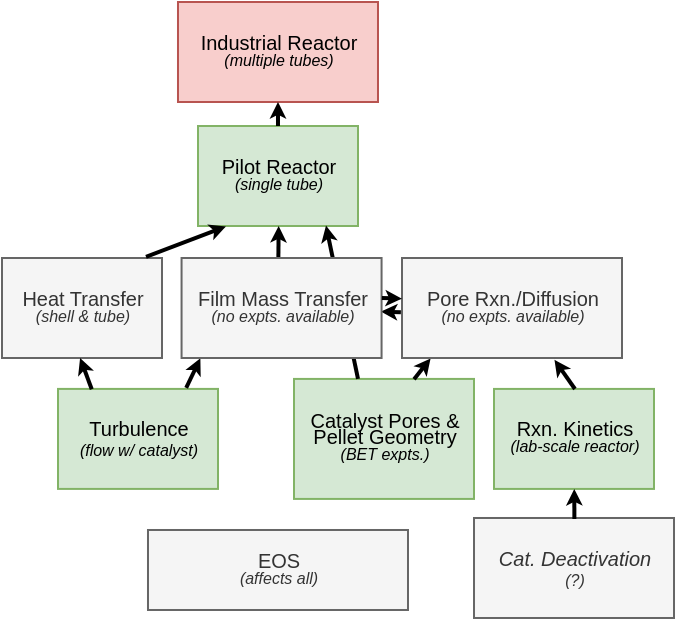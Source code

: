 <mxfile version="20.6.1" type="device"><diagram id="sHpk6E1ZdoUvS5gI-IH9" name="Page-1"><mxGraphModel dx="342" dy="444" grid="1" gridSize="10" guides="1" tooltips="1" connect="1" arrows="1" fold="1" page="1" pageScale="1" pageWidth="450" pageHeight="400" math="0" shadow="0"><root><mxCell id="0"/><mxCell id="1" parent="0"/><mxCell id="ZpmyUxB6wWZer8FcVq3Q-25" value="&lt;p style=&quot;line-height: 0.8; font-size: 10px;&quot;&gt;&lt;i&gt;Cat. Deactivation&lt;/i&gt;&lt;font style=&quot;font-size: 10px;&quot;&gt;&lt;i style=&quot;font-size: 10px; line-height: 1;&quot;&gt;&lt;br style=&quot;font-size: 10px;&quot;&gt;&lt;font style=&quot;font-size: 8px;&quot;&gt;(?)&lt;/font&gt;&lt;/i&gt;&lt;/font&gt;&lt;/p&gt;" style="text;html=1;align=center;verticalAlign=middle;resizable=0;points=[];autosize=1;strokeColor=#666666;fillColor=#f5f5f5;spacing=0;fontColor=#333333;fontSize=10;" parent="1" vertex="1"><mxGeometry x="294.003" y="302.995" width="100" height="50" as="geometry"/></mxCell><mxCell id="ZpmyUxB6wWZer8FcVq3Q-1" value="&lt;p style=&quot;line-height: 0.8; font-size: 10px;&quot;&gt;Industrial Reactor&lt;br style=&quot;font-size: 10px;&quot;&gt;&lt;font style=&quot;font-size: 10px;&quot; size=&quot;1&quot;&gt;&lt;i style=&quot;font-size: 8px; line-height: 1;&quot;&gt;(multiple tubes)&lt;/i&gt;&lt;/font&gt;&lt;br style=&quot;font-size: 10px;&quot;&gt;&lt;/p&gt;" style="text;html=1;align=center;verticalAlign=middle;resizable=0;points=[];autosize=1;strokeColor=#b85450;fillColor=#f8cecc;spacing=0;fontSize=10;" parent="1" vertex="1"><mxGeometry x="145.993" y="45" width="100" height="50" as="geometry"/></mxCell><mxCell id="ZpmyUxB6wWZer8FcVq3Q-2" value="&lt;p style=&quot;line-height: 0.8; font-size: 10px;&quot;&gt;Pilot Reactor&lt;br style=&quot;font-size: 10px;&quot;&gt;&lt;font style=&quot;font-size: 10px;&quot; size=&quot;1&quot;&gt;&lt;i style=&quot;font-size: 8px; line-height: 1;&quot;&gt;(single tube)&lt;/i&gt;&lt;/font&gt;&lt;br style=&quot;font-size: 10px;&quot;&gt;&lt;/p&gt;" style="text;html=1;align=center;verticalAlign=middle;resizable=0;points=[];autosize=1;strokeColor=#82b366;fillColor=#d5e8d4;spacing=0;fontSize=10;" parent="1" vertex="1"><mxGeometry x="156.002" y="107.003" width="80" height="50" as="geometry"/></mxCell><mxCell id="ZpmyUxB6wWZer8FcVq3Q-3" value="&lt;p style=&quot;line-height: 0.8; font-size: 10px;&quot;&gt;Rxn. Kinetics&lt;br style=&quot;font-size: 10px;&quot;&gt;&lt;font style=&quot;font-size: 10px;&quot; size=&quot;1&quot;&gt;&lt;i style=&quot;font-size: 8px; line-height: 1;&quot;&gt;(lab-scale reactor)&lt;/i&gt;&lt;/font&gt;&lt;br style=&quot;font-size: 10px;&quot;&gt;&lt;/p&gt;" style="text;html=1;align=center;verticalAlign=middle;resizable=0;points=[];autosize=1;strokeColor=#82b366;fillColor=#d5e8d4;spacing=0;fontSize=10;" parent="1" vertex="1"><mxGeometry x="304" y="238.458" width="80" height="50" as="geometry"/></mxCell><mxCell id="ZpmyUxB6wWZer8FcVq3Q-5" value="&lt;p style=&quot;line-height: 0.8; font-size: 10px;&quot;&gt;Turbulence&lt;font style=&quot;font-size: 10px;&quot;&gt;&lt;i style=&quot;font-size: 10px; line-height: 1;&quot;&gt;&lt;br style=&quot;font-size: 10px;&quot;&gt;&lt;font style=&quot;font-size: 8px;&quot;&gt;(flow w/ catalyst)&lt;/font&gt;&lt;/i&gt;&lt;/font&gt;&lt;/p&gt;" style="text;html=1;align=center;verticalAlign=middle;resizable=0;points=[];autosize=1;strokeColor=#82b366;fillColor=#d5e8d4;spacing=0;fontSize=10;" parent="1" vertex="1"><mxGeometry x="86.003" y="238.455" width="80" height="50" as="geometry"/></mxCell><mxCell id="ZpmyUxB6wWZer8FcVq3Q-7" value="&lt;p style=&quot;line-height: 0.8; font-size: 10px;&quot;&gt;Heat Transfer&lt;br style=&quot;font-size: 10px;&quot;&gt;&lt;font style=&quot;font-size: 10px;&quot; size=&quot;1&quot;&gt;&lt;i style=&quot;font-size: 8px; line-height: 1;&quot;&gt;(shell &amp;amp; tube)&lt;/i&gt;&lt;/font&gt;&lt;br style=&quot;font-size: 10px;&quot;&gt;&lt;/p&gt;" style="text;html=1;align=center;verticalAlign=middle;resizable=0;points=[];autosize=1;strokeColor=#666666;fillColor=#f5f5f5;spacing=0;fontColor=#333333;fontSize=10;" parent="1" vertex="1"><mxGeometry x="58.002" y="172.998" width="80" height="50" as="geometry"/></mxCell><mxCell id="ZpmyUxB6wWZer8FcVq3Q-8" value="&lt;p style=&quot;line-height: 0.8;&quot;&gt;EOS&lt;br&gt;&lt;i style=&quot;&quot;&gt;&lt;font style=&quot;font-size: 8px;&quot;&gt;(affects all)&lt;/font&gt;&lt;/i&gt;&lt;br style=&quot;font-size: 10px;&quot;&gt;&lt;/p&gt;" style="text;html=1;align=center;verticalAlign=middle;resizable=0;points=[];autosize=1;strokeColor=#666666;fillColor=#f5f5f5;spacing=0;fontColor=#333333;spacingLeft=40;spacingRight=40;spacingTop=0;fontSize=10;spacingBottom=0;" parent="1" vertex="1"><mxGeometry x="130.995" y="308.996" width="130" height="40" as="geometry"/></mxCell><mxCell id="ZpmyUxB6wWZer8FcVq3Q-11" value="&lt;p style=&quot;line-height: 0.8; font-size: 10px;&quot;&gt;Catalyst Pores &amp;amp;&lt;br&gt;Pellet Geometry&lt;br style=&quot;font-size: 10px;&quot;&gt;&lt;font style=&quot;font-size: 10px;&quot; size=&quot;1&quot;&gt;&lt;i style=&quot;font-size: 8px; line-height: 1;&quot;&gt;(BET expts.)&lt;/i&gt;&lt;/font&gt;&lt;br style=&quot;font-size: 10px;&quot;&gt;&lt;/p&gt;" style="text;html=1;align=center;verticalAlign=middle;resizable=0;points=[];autosize=1;strokeColor=#82b366;fillColor=#d5e8d4;spacing=0;fontSize=10;" parent="1" vertex="1"><mxGeometry x="204" y="233.458" width="90" height="60" as="geometry"/></mxCell><mxCell id="ZpmyUxB6wWZer8FcVq3Q-14" value="" style="endArrow=classic;html=1;rounded=0;fontSize=8;strokeWidth=2;endSize=2;startSize=2;exitX=0.9;exitY=-0.012;exitDx=0;exitDy=0;exitPerimeter=0;entryX=0.175;entryY=1.004;entryDx=0;entryDy=0;entryPerimeter=0;" parent="1" edge="1" target="ZpmyUxB6wWZer8FcVq3Q-2" source="ZpmyUxB6wWZer8FcVq3Q-7"><mxGeometry width="50" height="50" relative="1" as="geometry"><mxPoint x="124" y="173" as="sourcePoint"/><mxPoint x="164" y="157" as="targetPoint"/></mxGeometry></mxCell><mxCell id="ZpmyUxB6wWZer8FcVq3Q-15" value="" style="endArrow=classic;html=1;rounded=0;fontSize=8;exitX=0.667;exitY=0.002;exitDx=0;exitDy=0;exitPerimeter=0;entryX=0.13;entryY=1.004;entryDx=0;entryDy=0;entryPerimeter=0;strokeWidth=2;endSize=2;startSize=2;" parent="1" source="ZpmyUxB6wWZer8FcVq3Q-11" target="sZGsLolJRdcwPOTKO7Ze-1" edge="1"><mxGeometry width="50" height="50" relative="1" as="geometry"><mxPoint x="123.67" y="240.008" as="sourcePoint"/><mxPoint x="100.04" y="232.348" as="targetPoint"/></mxGeometry></mxCell><mxCell id="ZpmyUxB6wWZer8FcVq3Q-17" value="" style="endArrow=classic;html=1;rounded=0;fontSize=8;strokeWidth=2;endSize=2;startSize=2;" parent="1" source="ZpmyUxB6wWZer8FcVq3Q-2" target="ZpmyUxB6wWZer8FcVq3Q-1" edge="1"><mxGeometry width="50" height="50" relative="1" as="geometry"><mxPoint x="196" y="105" as="sourcePoint"/><mxPoint x="196.032" y="95.003" as="targetPoint"/></mxGeometry></mxCell><mxCell id="ZpmyUxB6wWZer8FcVq3Q-18" value="" style="endArrow=classic;html=1;rounded=0;fontSize=8;exitX=0.484;exitY=0.007;exitDx=0;exitDy=0;exitPerimeter=0;entryX=0.504;entryY=1;entryDx=0;entryDy=0;entryPerimeter=0;strokeWidth=2;endSize=2;startSize=2;" parent="1" source="ZpmyUxB6wWZer8FcVq3Q-4" target="ZpmyUxB6wWZer8FcVq3Q-2" edge="1"><mxGeometry width="50" height="50" relative="1" as="geometry"><mxPoint x="195.997" y="173.298" as="sourcePoint"/><mxPoint x="196.032" y="157.003" as="targetPoint"/></mxGeometry></mxCell><mxCell id="ZpmyUxB6wWZer8FcVq3Q-20" value="" style="endArrow=classic;html=1;rounded=0;fontSize=8;strokeWidth=2;endSize=2;startSize=2;exitX=0.801;exitY=-0.01;exitDx=0;exitDy=0;exitPerimeter=0;entryX=0.094;entryY=1.003;entryDx=0;entryDy=0;entryPerimeter=0;" parent="1" source="ZpmyUxB6wWZer8FcVq3Q-5" target="ZpmyUxB6wWZer8FcVq3Q-4" edge="1"><mxGeometry width="50" height="50" relative="1" as="geometry"><mxPoint x="224.633" y="238.355" as="sourcePoint"/><mxPoint x="213.707" y="222.998" as="targetPoint"/></mxGeometry></mxCell><mxCell id="ZpmyUxB6wWZer8FcVq3Q-22" value="" style="endArrow=classic;html=1;rounded=0;fontSize=8;exitX=0.004;exitY=0.643;exitDx=0;exitDy=0;exitPerimeter=0;strokeWidth=2;endSize=2;startSize=2;entryX=1.006;entryY=0.596;entryDx=0;entryDy=0;entryPerimeter=0;" parent="1" edge="1"><mxGeometry width="50" height="50" relative="1" as="geometry"><mxPoint x="257.44" y="200.148" as="sourcePoint"/><mxPoint x="247.387" y="199.798" as="targetPoint"/></mxGeometry></mxCell><mxCell id="sZGsLolJRdcwPOTKO7Ze-1" value="&lt;p style=&quot;line-height: 0.8; font-size: 10px;&quot;&gt;Pore Rxn./Diffusion&lt;br style=&quot;font-size: 10px;&quot;&gt;&lt;font style=&quot;font-size: 10px;&quot; size=&quot;1&quot;&gt;&lt;i style=&quot;font-size: 8px; line-height: 1;&quot;&gt;(no expts. available)&lt;/i&gt;&lt;/font&gt;&lt;br style=&quot;font-size: 10px;&quot;&gt;&lt;/p&gt;" style="text;html=1;align=center;verticalAlign=middle;resizable=0;points=[];autosize=1;strokeColor=#666666;fillColor=#f5f5f5;spacing=0;fontSize=10;fontColor=#333333;" parent="1" vertex="1"><mxGeometry x="258" y="172.998" width="110" height="50" as="geometry"/></mxCell><mxCell id="ZpmyUxB6wWZer8FcVq3Q-26" value="" style="endArrow=classic;html=1;rounded=0;fontSize=8;exitX=0.211;exitY=0.003;exitDx=0;exitDy=0;exitPerimeter=0;entryX=0.488;entryY=0.999;entryDx=0;entryDy=0;entryPerimeter=0;strokeWidth=2;endSize=2;startSize=2;" parent="1" source="ZpmyUxB6wWZer8FcVq3Q-5" target="ZpmyUxB6wWZer8FcVq3Q-7" edge="1"><mxGeometry width="50" height="50" relative="1" as="geometry"><mxPoint x="53.49" y="238.658" as="sourcePoint"/><mxPoint x="77.12" y="222.998" as="targetPoint"/></mxGeometry></mxCell><mxCell id="sZGsLolJRdcwPOTKO7Ze-2" value="" style="endArrow=classic;html=1;rounded=0;fontSize=8;strokeWidth=2;endSize=2;startSize=2;exitX=0.502;exitY=0.01;exitDx=0;exitDy=0;exitPerimeter=0;" parent="1" source="ZpmyUxB6wWZer8FcVq3Q-25" target="ZpmyUxB6wWZer8FcVq3Q-3" edge="1"><mxGeometry width="50" height="50" relative="1" as="geometry"><mxPoint x="344" y="291" as="sourcePoint"/><mxPoint x="301.36" y="260.208" as="targetPoint"/></mxGeometry></mxCell><mxCell id="sZGsLolJRdcwPOTKO7Ze-3" value="" style="endArrow=classic;html=1;rounded=0;fontSize=8;exitX=0.506;exitY=0.001;exitDx=0;exitDy=0;exitPerimeter=0;entryX=0.693;entryY=1.018;entryDx=0;entryDy=0;entryPerimeter=0;strokeWidth=2;endSize=2;startSize=2;" parent="1" source="ZpmyUxB6wWZer8FcVq3Q-3" target="sZGsLolJRdcwPOTKO7Ze-1" edge="1"><mxGeometry width="50" height="50" relative="1" as="geometry"><mxPoint x="253.8" y="248.758" as="sourcePoint"/><mxPoint x="239.957" y="233.998" as="targetPoint"/></mxGeometry></mxCell><mxCell id="uKsUSuhgKJvxW2sf8pzR-1" value="" style="endArrow=classic;html=1;rounded=0;fontSize=8;exitX=0.211;exitY=0.003;exitDx=0;exitDy=0;exitPerimeter=0;entryX=0.8;entryY=0.996;entryDx=0;entryDy=0;entryPerimeter=0;strokeWidth=2;endSize=2;startSize=2;" edge="1" parent="1" target="ZpmyUxB6wWZer8FcVq3Q-2"><mxGeometry width="50" height="50" relative="1" as="geometry"><mxPoint x="236.003" y="233.455" as="sourcePoint"/><mxPoint x="230.162" y="217.798" as="targetPoint"/></mxGeometry></mxCell><mxCell id="ZpmyUxB6wWZer8FcVq3Q-4" value="&lt;p style=&quot;line-height: 0.8; font-size: 10px;&quot;&gt;Film Mass Transfer&lt;br style=&quot;font-size: 10px;&quot;&gt;&lt;font style=&quot;font-size: 10px;&quot; size=&quot;1&quot;&gt;&lt;i style=&quot;font-size: 8px; line-height: 1;&quot;&gt;(no expts. available)&lt;/i&gt;&lt;/font&gt;&lt;br style=&quot;font-size: 10px;&quot;&gt;&lt;/p&gt;" style="text;html=1;align=center;verticalAlign=middle;resizable=0;points=[];autosize=1;strokeColor=#666666;fillColor=#f5f5f5;spacing=0;fontColor=#333333;fontSize=10;" parent="1" vertex="1"><mxGeometry x="147.787" y="172.998" width="100" height="50" as="geometry"/></mxCell><mxCell id="uKsUSuhgKJvxW2sf8pzR-2" value="" style="endArrow=none;html=1;rounded=0;fontSize=8;exitX=0.004;exitY=0.643;exitDx=0;exitDy=0;exitPerimeter=0;strokeWidth=2;endSize=2;startSize=2;entryX=1.006;entryY=0.596;entryDx=0;entryDy=0;entryPerimeter=0;startArrow=classic;startFill=1;endFill=0;" edge="1" parent="1"><mxGeometry width="50" height="50" relative="1" as="geometry"><mxPoint x="258.0" y="193.348" as="sourcePoint"/><mxPoint x="247.947" y="192.998" as="targetPoint"/></mxGeometry></mxCell></root></mxGraphModel></diagram></mxfile>